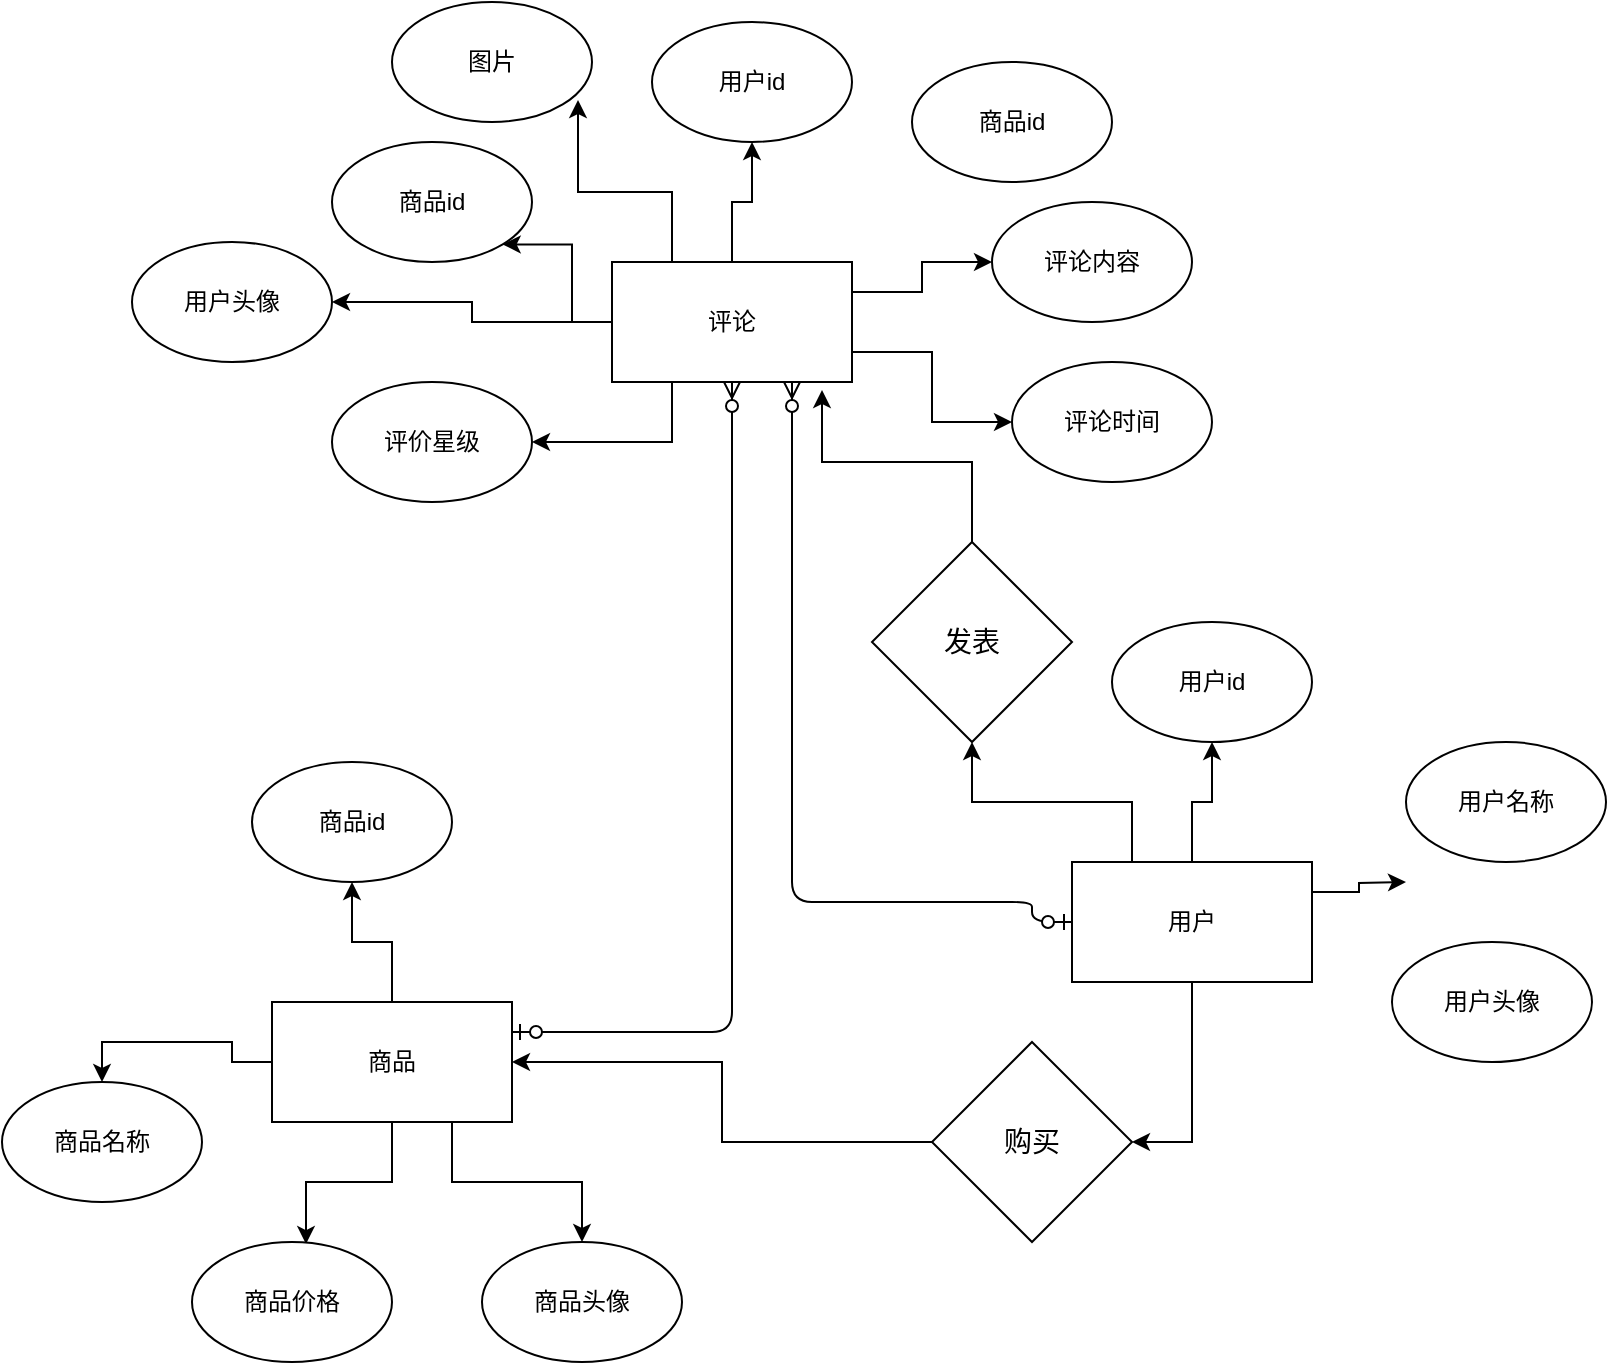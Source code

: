 <mxfile version="10.6.7" type="github"><diagram id="ki5PN8dsJEgZzoEvDbk7" name="ç¬¬ 1 é¡µ"><mxGraphModel dx="918" dy="599" grid="1" gridSize="10" guides="1" tooltips="1" connect="1" arrows="1" fold="1" page="1" pageScale="1" pageWidth="827" pageHeight="1169" math="0" shadow="0"><root><mxCell id="0"/><mxCell id="1" parent="0"/><mxCell id="0DmN0Nj1PdMddugerFKn-10" style="edgeStyle=orthogonalEdgeStyle;rounded=0;orthogonalLoop=1;jettySize=auto;html=1;exitX=0.5;exitY=0;exitDx=0;exitDy=0;" parent="1" source="0DmN0Nj1PdMddugerFKn-2" target="0DmN0Nj1PdMddugerFKn-9" edge="1"><mxGeometry relative="1" as="geometry"/></mxCell><mxCell id="0DmN0Nj1PdMddugerFKn-11" style="edgeStyle=orthogonalEdgeStyle;rounded=0;orthogonalLoop=1;jettySize=auto;html=1;exitX=0;exitY=0.5;exitDx=0;exitDy=0;entryX=1;entryY=1;entryDx=0;entryDy=0;" parent="1" source="0DmN0Nj1PdMddugerFKn-2" target="0DmN0Nj1PdMddugerFKn-6" edge="1"><mxGeometry relative="1" as="geometry"/></mxCell><mxCell id="0DmN0Nj1PdMddugerFKn-12" style="edgeStyle=orthogonalEdgeStyle;rounded=0;orthogonalLoop=1;jettySize=auto;html=1;exitX=0.25;exitY=1;exitDx=0;exitDy=0;entryX=1;entryY=0.5;entryDx=0;entryDy=0;" parent="1" source="0DmN0Nj1PdMddugerFKn-2" target="0DmN0Nj1PdMddugerFKn-5" edge="1"><mxGeometry relative="1" as="geometry"/></mxCell><mxCell id="0DmN0Nj1PdMddugerFKn-13" style="edgeStyle=orthogonalEdgeStyle;rounded=0;orthogonalLoop=1;jettySize=auto;html=1;exitX=1;exitY=0.75;exitDx=0;exitDy=0;entryX=0;entryY=0.5;entryDx=0;entryDy=0;" parent="1" source="0DmN0Nj1PdMddugerFKn-2" target="0DmN0Nj1PdMddugerFKn-3" edge="1"><mxGeometry relative="1" as="geometry"/></mxCell><mxCell id="0DmN0Nj1PdMddugerFKn-14" style="edgeStyle=orthogonalEdgeStyle;rounded=0;orthogonalLoop=1;jettySize=auto;html=1;exitX=1;exitY=0.25;exitDx=0;exitDy=0;entryX=0;entryY=0.5;entryDx=0;entryDy=0;" parent="1" source="0DmN0Nj1PdMddugerFKn-2" target="0DmN0Nj1PdMddugerFKn-4" edge="1"><mxGeometry relative="1" as="geometry"/></mxCell><mxCell id="0DmN0Nj1PdMddugerFKn-36" style="edgeStyle=orthogonalEdgeStyle;rounded=0;orthogonalLoop=1;jettySize=auto;html=1;exitX=0;exitY=0.5;exitDx=0;exitDy=0;entryX=1;entryY=0.5;entryDx=0;entryDy=0;" parent="1" source="0DmN0Nj1PdMddugerFKn-2" target="0DmN0Nj1PdMddugerFKn-35" edge="1"><mxGeometry relative="1" as="geometry"/></mxCell><mxCell id="0DmN0Nj1PdMddugerFKn-37" style="edgeStyle=orthogonalEdgeStyle;rounded=0;orthogonalLoop=1;jettySize=auto;html=1;exitX=0.25;exitY=0;exitDx=0;exitDy=0;entryX=0.93;entryY=0.817;entryDx=0;entryDy=0;entryPerimeter=0;" parent="1" source="0DmN0Nj1PdMddugerFKn-2" target="0DmN0Nj1PdMddugerFKn-34" edge="1"><mxGeometry relative="1" as="geometry"/></mxCell><mxCell id="0DmN0Nj1PdMddugerFKn-2" value="评论" style="rounded=0;whiteSpace=wrap;html=1;" parent="1" vertex="1"><mxGeometry x="330" y="140" width="120" height="60" as="geometry"/></mxCell><mxCell id="0DmN0Nj1PdMddugerFKn-3" value="评论时间" style="ellipse;whiteSpace=wrap;html=1;" parent="1" vertex="1"><mxGeometry x="530" y="190" width="100" height="60" as="geometry"/></mxCell><mxCell id="0DmN0Nj1PdMddugerFKn-4" value="评论内容" style="ellipse;whiteSpace=wrap;html=1;" parent="1" vertex="1"><mxGeometry x="520" y="110" width="100" height="60" as="geometry"/></mxCell><mxCell id="0DmN0Nj1PdMddugerFKn-5" value="&lt;font style=&quot;font-size: 12px&quot;&gt;评价星级&lt;/font&gt;" style="ellipse;whiteSpace=wrap;html=1;" parent="1" vertex="1"><mxGeometry x="190" y="200" width="100" height="60" as="geometry"/></mxCell><mxCell id="0DmN0Nj1PdMddugerFKn-6" value="商品id" style="ellipse;whiteSpace=wrap;html=1;" parent="1" vertex="1"><mxGeometry x="190" y="80" width="100" height="60" as="geometry"/></mxCell><mxCell id="0DmN0Nj1PdMddugerFKn-9" value="用户id" style="ellipse;whiteSpace=wrap;html=1;" parent="1" vertex="1"><mxGeometry x="350" y="20" width="100" height="60" as="geometry"/></mxCell><mxCell id="0DmN0Nj1PdMddugerFKn-17" style="edgeStyle=orthogonalEdgeStyle;rounded=0;orthogonalLoop=1;jettySize=auto;html=1;exitX=0.5;exitY=0;exitDx=0;exitDy=0;entryX=0.5;entryY=1;entryDx=0;entryDy=0;" parent="1" source="0DmN0Nj1PdMddugerFKn-15" target="0DmN0Nj1PdMddugerFKn-16" edge="1"><mxGeometry relative="1" as="geometry"/></mxCell><mxCell id="0DmN0Nj1PdMddugerFKn-20" style="edgeStyle=orthogonalEdgeStyle;rounded=0;orthogonalLoop=1;jettySize=auto;html=1;exitX=0;exitY=0.5;exitDx=0;exitDy=0;entryX=0.5;entryY=0;entryDx=0;entryDy=0;" parent="1" source="0DmN0Nj1PdMddugerFKn-15" target="0DmN0Nj1PdMddugerFKn-19" edge="1"><mxGeometry relative="1" as="geometry"/></mxCell><mxCell id="0DmN0Nj1PdMddugerFKn-22" style="edgeStyle=orthogonalEdgeStyle;rounded=0;orthogonalLoop=1;jettySize=auto;html=1;exitX=0.5;exitY=1;exitDx=0;exitDy=0;entryX=0.57;entryY=0.017;entryDx=0;entryDy=0;entryPerimeter=0;" parent="1" source="0DmN0Nj1PdMddugerFKn-15" target="0DmN0Nj1PdMddugerFKn-21" edge="1"><mxGeometry relative="1" as="geometry"/></mxCell><mxCell id="0DmN0Nj1PdMddugerFKn-24" style="edgeStyle=orthogonalEdgeStyle;rounded=0;orthogonalLoop=1;jettySize=auto;html=1;exitX=0.75;exitY=1;exitDx=0;exitDy=0;entryX=0.5;entryY=0;entryDx=0;entryDy=0;" parent="1" source="0DmN0Nj1PdMddugerFKn-15" target="0DmN0Nj1PdMddugerFKn-23" edge="1"><mxGeometry relative="1" as="geometry"/></mxCell><mxCell id="0DmN0Nj1PdMddugerFKn-15" value="商品" style="rounded=0;whiteSpace=wrap;html=1;" parent="1" vertex="1"><mxGeometry x="160" y="510" width="120" height="60" as="geometry"/></mxCell><mxCell id="0DmN0Nj1PdMddugerFKn-16" value="商品id" style="ellipse;whiteSpace=wrap;html=1;" parent="1" vertex="1"><mxGeometry x="150" y="390" width="100" height="60" as="geometry"/></mxCell><mxCell id="0DmN0Nj1PdMddugerFKn-19" value="商品名称" style="ellipse;whiteSpace=wrap;html=1;" parent="1" vertex="1"><mxGeometry x="25" y="550" width="100" height="60" as="geometry"/></mxCell><mxCell id="0DmN0Nj1PdMddugerFKn-21" value="商品价格" style="ellipse;whiteSpace=wrap;html=1;" parent="1" vertex="1"><mxGeometry x="120" y="630" width="100" height="60" as="geometry"/></mxCell><mxCell id="0DmN0Nj1PdMddugerFKn-23" value="商品头像" style="ellipse;whiteSpace=wrap;html=1;" parent="1" vertex="1"><mxGeometry x="265" y="630" width="100" height="60" as="geometry"/></mxCell><mxCell id="0DmN0Nj1PdMddugerFKn-28" style="edgeStyle=orthogonalEdgeStyle;rounded=0;orthogonalLoop=1;jettySize=auto;html=1;exitX=0.5;exitY=0;exitDx=0;exitDy=0;entryX=0.5;entryY=1;entryDx=0;entryDy=0;" parent="1" source="0DmN0Nj1PdMddugerFKn-25" target="0DmN0Nj1PdMddugerFKn-27" edge="1"><mxGeometry relative="1" as="geometry"/></mxCell><mxCell id="0DmN0Nj1PdMddugerFKn-30" style="edgeStyle=orthogonalEdgeStyle;rounded=0;orthogonalLoop=1;jettySize=auto;html=1;exitX=1;exitY=0.25;exitDx=0;exitDy=0;" parent="1" source="0DmN0Nj1PdMddugerFKn-25" edge="1"><mxGeometry relative="1" as="geometry"><mxPoint x="727" y="450" as="targetPoint"/></mxGeometry></mxCell><mxCell id="DWRlLl2zWPkpYWhoKBRB-5" style="edgeStyle=orthogonalEdgeStyle;rounded=0;orthogonalLoop=1;jettySize=auto;html=1;exitX=0.5;exitY=1;exitDx=0;exitDy=0;entryX=1;entryY=0.5;entryDx=0;entryDy=0;" parent="1" source="0DmN0Nj1PdMddugerFKn-25" target="DWRlLl2zWPkpYWhoKBRB-1" edge="1"><mxGeometry relative="1" as="geometry"/></mxCell><mxCell id="DWRlLl2zWPkpYWhoKBRB-7" style="edgeStyle=orthogonalEdgeStyle;rounded=0;orthogonalLoop=1;jettySize=auto;html=1;exitX=0.25;exitY=0;exitDx=0;exitDy=0;entryX=0.5;entryY=1;entryDx=0;entryDy=0;" parent="1" source="0DmN0Nj1PdMddugerFKn-25" target="DWRlLl2zWPkpYWhoKBRB-6" edge="1"><mxGeometry relative="1" as="geometry"/></mxCell><mxCell id="0DmN0Nj1PdMddugerFKn-25" value="用户" style="rounded=0;whiteSpace=wrap;html=1;" parent="1" vertex="1"><mxGeometry x="560" y="440" width="120" height="60" as="geometry"/></mxCell><mxCell id="0DmN0Nj1PdMddugerFKn-27" value="用户id" style="ellipse;whiteSpace=wrap;html=1;" parent="1" vertex="1"><mxGeometry x="580" y="320" width="100" height="60" as="geometry"/></mxCell><mxCell id="0DmN0Nj1PdMddugerFKn-29" value="用户名称" style="ellipse;whiteSpace=wrap;html=1;" parent="1" vertex="1"><mxGeometry x="727" y="380" width="100" height="60" as="geometry"/></mxCell><mxCell id="0DmN0Nj1PdMddugerFKn-31" value="用户头像" style="ellipse;whiteSpace=wrap;html=1;" parent="1" vertex="1"><mxGeometry x="720" y="480" width="100" height="60" as="geometry"/></mxCell><mxCell id="0DmN0Nj1PdMddugerFKn-33" value="商品id" style="ellipse;whiteSpace=wrap;html=1;" parent="1" vertex="1"><mxGeometry x="480" y="40" width="100" height="60" as="geometry"/></mxCell><mxCell id="0DmN0Nj1PdMddugerFKn-34" value="图片" style="ellipse;whiteSpace=wrap;html=1;" parent="1" vertex="1"><mxGeometry x="220" y="10" width="100" height="60" as="geometry"/></mxCell><mxCell id="0DmN0Nj1PdMddugerFKn-35" value="用户头像" style="ellipse;whiteSpace=wrap;html=1;" parent="1" vertex="1"><mxGeometry x="90" y="130" width="100" height="60" as="geometry"/></mxCell><mxCell id="0DmN0Nj1PdMddugerFKn-38" value="" style="edgeStyle=orthogonalEdgeStyle;fontSize=12;html=1;endArrow=ERzeroToMany;startArrow=ERzeroToOne;entryX=0.5;entryY=1;entryDx=0;entryDy=0;exitX=1;exitY=0.25;exitDx=0;exitDy=0;" parent="1" source="0DmN0Nj1PdMddugerFKn-15" target="0DmN0Nj1PdMddugerFKn-2" edge="1"><mxGeometry width="100" height="100" relative="1" as="geometry"><mxPoint x="280" y="460" as="sourcePoint"/><mxPoint x="450" y="330" as="targetPoint"/></mxGeometry></mxCell><mxCell id="0DmN0Nj1PdMddugerFKn-39" value="" style="edgeStyle=orthogonalEdgeStyle;fontSize=12;html=1;endArrow=ERzeroToMany;startArrow=ERzeroToOne;entryX=0.75;entryY=1;entryDx=0;entryDy=0;exitX=0;exitY=0.5;exitDx=0;exitDy=0;" parent="1" source="0DmN0Nj1PdMddugerFKn-25" target="0DmN0Nj1PdMddugerFKn-2" edge="1"><mxGeometry width="100" height="100" relative="1" as="geometry"><mxPoint x="290" y="470" as="sourcePoint"/><mxPoint x="400" y="210" as="targetPoint"/><Array as="points"><mxPoint x="540" y="470"/><mxPoint x="540" y="460"/><mxPoint x="420" y="460"/></Array></mxGeometry></mxCell><mxCell id="DWRlLl2zWPkpYWhoKBRB-9" style="edgeStyle=orthogonalEdgeStyle;rounded=0;orthogonalLoop=1;jettySize=auto;html=1;exitX=0;exitY=0.5;exitDx=0;exitDy=0;entryX=1;entryY=0.5;entryDx=0;entryDy=0;" parent="1" source="DWRlLl2zWPkpYWhoKBRB-1" target="0DmN0Nj1PdMddugerFKn-15" edge="1"><mxGeometry relative="1" as="geometry"/></mxCell><mxCell id="DWRlLl2zWPkpYWhoKBRB-1" value="购买" style="shape=rhombus;strokeWidth=1;fontSize=17;perimeter=rhombusPerimeter;whiteSpace=wrap;html=1;align=center;fontSize=14;" parent="1" vertex="1"><mxGeometry x="490" y="530" width="100" height="100" as="geometry"/></mxCell><mxCell id="DWRlLl2zWPkpYWhoKBRB-8" style="edgeStyle=orthogonalEdgeStyle;rounded=0;orthogonalLoop=1;jettySize=auto;html=1;exitX=0.5;exitY=0;exitDx=0;exitDy=0;entryX=0.875;entryY=1.067;entryDx=0;entryDy=0;entryPerimeter=0;" parent="1" source="DWRlLl2zWPkpYWhoKBRB-6" target="0DmN0Nj1PdMddugerFKn-2" edge="1"><mxGeometry relative="1" as="geometry"/></mxCell><mxCell id="DWRlLl2zWPkpYWhoKBRB-6" value="发表" style="shape=rhombus;strokeWidth=1;fontSize=17;perimeter=rhombusPerimeter;whiteSpace=wrap;html=1;align=center;fontSize=14;" parent="1" vertex="1"><mxGeometry x="460" y="280" width="100" height="100" as="geometry"/></mxCell></root></mxGraphModel></diagram><diagram id="t_YvHO0kg_kepFUFtoR6" name="ç¬¬ 2 é¡µ"><mxGraphModel dx="918" dy="599" grid="1" gridSize="10" guides="1" tooltips="1" connect="1" arrows="1" fold="1" page="1" pageScale="1" pageWidth="827" pageHeight="1169" math="0" shadow="0"><root><mxCell id="5LmmzkhRsuJCHuquBsUY-0"/><mxCell id="5LmmzkhRsuJCHuquBsUY-1" parent="5LmmzkhRsuJCHuquBsUY-0"/><mxCell id="mWyk6X7dAeRZ8mZwJizW-21" style="edgeStyle=orthogonalEdgeStyle;rounded=0;orthogonalLoop=1;jettySize=auto;html=1;exitX=1;exitY=0.25;exitDx=0;exitDy=0;entryX=0;entryY=1;entryDx=0;entryDy=0;" parent="5LmmzkhRsuJCHuquBsUY-1" source="5LmmzkhRsuJCHuquBsUY-2" target="5LmmzkhRsuJCHuquBsUY-4" edge="1"><mxGeometry relative="1" as="geometry"/></mxCell><mxCell id="mWyk6X7dAeRZ8mZwJizW-22" style="edgeStyle=orthogonalEdgeStyle;rounded=0;orthogonalLoop=1;jettySize=auto;html=1;exitX=0.5;exitY=0;exitDx=0;exitDy=0;entryX=0.5;entryY=1;entryDx=0;entryDy=0;" parent="5LmmzkhRsuJCHuquBsUY-1" source="5LmmzkhRsuJCHuquBsUY-2" target="mWyk6X7dAeRZ8mZwJizW-6" edge="1"><mxGeometry relative="1" as="geometry"/></mxCell><mxCell id="mWyk6X7dAeRZ8mZwJizW-23" style="edgeStyle=orthogonalEdgeStyle;rounded=0;orthogonalLoop=1;jettySize=auto;html=1;exitX=0;exitY=0.5;exitDx=0;exitDy=0;" parent="5LmmzkhRsuJCHuquBsUY-1" source="5LmmzkhRsuJCHuquBsUY-2" target="mWyk6X7dAeRZ8mZwJizW-7" edge="1"><mxGeometry relative="1" as="geometry"/></mxCell><mxCell id="mWyk6X7dAeRZ8mZwJizW-25" style="edgeStyle=orthogonalEdgeStyle;rounded=0;orthogonalLoop=1;jettySize=auto;html=1;exitX=0.5;exitY=1;exitDx=0;exitDy=0;entryX=0.5;entryY=0;entryDx=0;entryDy=0;" parent="5LmmzkhRsuJCHuquBsUY-1" source="5LmmzkhRsuJCHuquBsUY-2" target="mWyk6X7dAeRZ8mZwJizW-24" edge="1"><mxGeometry relative="1" as="geometry"/></mxCell><mxCell id="5LmmzkhRsuJCHuquBsUY-2" value="&lt;font style=&quot;font-size: 12px&quot;&gt;用户&lt;/font&gt;" style="strokeWidth=1;rounded=1;arcSize=10;whiteSpace=wrap;html=1;align=center;fontSize=14;" parent="5LmmzkhRsuJCHuquBsUY-1" vertex="1"><mxGeometry x="310" y="175" width="120" height="70" as="geometry"/></mxCell><mxCell id="5LmmzkhRsuJCHuquBsUY-4" value="&lt;font style=&quot;font-size: 12px&quot;&gt;id&lt;/font&gt;" style="ellipse;whiteSpace=wrap;html=1;strokeWidth=1;fontSize=14;" parent="5LmmzkhRsuJCHuquBsUY-1" vertex="1"><mxGeometry x="550" y="80" width="100" height="70" as="geometry"/></mxCell><mxCell id="mWyk6X7dAeRZ8mZwJizW-6" value="&lt;font style=&quot;font-size: 12px&quot;&gt;用户名&lt;/font&gt;" style="ellipse;whiteSpace=wrap;html=1;strokeWidth=1;fontSize=14;" parent="5LmmzkhRsuJCHuquBsUY-1" vertex="1"><mxGeometry x="330" y="40" width="100" height="70" as="geometry"/></mxCell><mxCell id="mWyk6X7dAeRZ8mZwJizW-7" value="&lt;font style=&quot;font-size: 12px&quot;&gt;手机号&lt;/font&gt;" style="ellipse;whiteSpace=wrap;html=1;strokeWidth=1;fontSize=14;" parent="5LmmzkhRsuJCHuquBsUY-1" vertex="1"><mxGeometry x="80" y="80" width="100" height="70" as="geometry"/></mxCell><mxCell id="mWyk6X7dAeRZ8mZwJizW-15" style="edgeStyle=orthogonalEdgeStyle;rounded=0;orthogonalLoop=1;jettySize=auto;html=1;exitX=0;exitY=0.5;exitDx=0;exitDy=0;" parent="5LmmzkhRsuJCHuquBsUY-1" source="mWyk6X7dAeRZ8mZwJizW-8" target="mWyk6X7dAeRZ8mZwJizW-14" edge="1"><mxGeometry relative="1" as="geometry"/></mxCell><mxCell id="mWyk6X7dAeRZ8mZwJizW-16" style="edgeStyle=orthogonalEdgeStyle;rounded=0;orthogonalLoop=1;jettySize=auto;html=1;exitX=0;exitY=0.75;exitDx=0;exitDy=0;entryX=0.99;entryY=0.371;entryDx=0;entryDy=0;entryPerimeter=0;" parent="5LmmzkhRsuJCHuquBsUY-1" source="mWyk6X7dAeRZ8mZwJizW-8" target="mWyk6X7dAeRZ8mZwJizW-13" edge="1"><mxGeometry relative="1" as="geometry"/></mxCell><mxCell id="mWyk6X7dAeRZ8mZwJizW-17" style="edgeStyle=orthogonalEdgeStyle;rounded=0;orthogonalLoop=1;jettySize=auto;html=1;exitX=0.25;exitY=1;exitDx=0;exitDy=0;" parent="5LmmzkhRsuJCHuquBsUY-1" source="mWyk6X7dAeRZ8mZwJizW-8" edge="1"><mxGeometry relative="1" as="geometry"><mxPoint x="340" y="564.5" as="targetPoint"/></mxGeometry></mxCell><mxCell id="mWyk6X7dAeRZ8mZwJizW-18" style="edgeStyle=orthogonalEdgeStyle;rounded=0;orthogonalLoop=1;jettySize=auto;html=1;exitX=0.75;exitY=1;exitDx=0;exitDy=0;" parent="5LmmzkhRsuJCHuquBsUY-1" source="mWyk6X7dAeRZ8mZwJizW-8" target="mWyk6X7dAeRZ8mZwJizW-11" edge="1"><mxGeometry relative="1" as="geometry"/></mxCell><mxCell id="mWyk6X7dAeRZ8mZwJizW-19" style="edgeStyle=orthogonalEdgeStyle;rounded=0;orthogonalLoop=1;jettySize=auto;html=1;exitX=1;exitY=0.5;exitDx=0;exitDy=0;" parent="5LmmzkhRsuJCHuquBsUY-1" source="mWyk6X7dAeRZ8mZwJizW-8" target="mWyk6X7dAeRZ8mZwJizW-10" edge="1"><mxGeometry relative="1" as="geometry"/></mxCell><mxCell id="mWyk6X7dAeRZ8mZwJizW-29" style="edgeStyle=orthogonalEdgeStyle;rounded=0;orthogonalLoop=1;jettySize=auto;html=1;exitX=1;exitY=0.25;exitDx=0;exitDy=0;entryX=0;entryY=0.5;entryDx=0;entryDy=0;" parent="5LmmzkhRsuJCHuquBsUY-1" source="mWyk6X7dAeRZ8mZwJizW-8" target="mWyk6X7dAeRZ8mZwJizW-9" edge="1"><mxGeometry relative="1" as="geometry"/></mxCell><mxCell id="mWyk6X7dAeRZ8mZwJizW-31" style="edgeStyle=orthogonalEdgeStyle;rounded=0;orthogonalLoop=1;jettySize=auto;html=1;exitX=0;exitY=0.25;exitDx=0;exitDy=0;entryX=1;entryY=0.5;entryDx=0;entryDy=0;" parent="5LmmzkhRsuJCHuquBsUY-1" source="mWyk6X7dAeRZ8mZwJizW-8" target="mWyk6X7dAeRZ8mZwJizW-30" edge="1"><mxGeometry relative="1" as="geometry"/></mxCell><mxCell id="mWyk6X7dAeRZ8mZwJizW-8" value="&lt;font style=&quot;font-size: 12px&quot;&gt;收货地址&lt;/font&gt;" style="strokeWidth=1;rounded=1;arcSize=10;whiteSpace=wrap;html=1;align=center;fontSize=14;" parent="5LmmzkhRsuJCHuquBsUY-1" vertex="1"><mxGeometry x="330" y="449.5" width="120" height="70" as="geometry"/></mxCell><mxCell id="mWyk6X7dAeRZ8mZwJizW-9" value="&lt;font style=&quot;font-size: 12px&quot;&gt;邮政编码&lt;/font&gt;" style="ellipse;whiteSpace=wrap;html=1;strokeWidth=1;fontSize=14;" parent="5LmmzkhRsuJCHuquBsUY-1" vertex="1"><mxGeometry x="540" y="409.5" width="100" height="70" as="geometry"/></mxCell><mxCell id="mWyk6X7dAeRZ8mZwJizW-10" value="&lt;font style=&quot;font-size: 12px&quot;&gt;省份&lt;/font&gt;" style="ellipse;whiteSpace=wrap;html=1;strokeWidth=1;fontSize=14;" parent="5LmmzkhRsuJCHuquBsUY-1" vertex="1"><mxGeometry x="550" y="529.5" width="100" height="70" as="geometry"/></mxCell><mxCell id="mWyk6X7dAeRZ8mZwJizW-11" value="&lt;font style=&quot;font-size: 12px&quot;&gt;城市&lt;/font&gt;" style="ellipse;whiteSpace=wrap;html=1;strokeWidth=1;fontSize=14;" parent="5LmmzkhRsuJCHuquBsUY-1" vertex="1"><mxGeometry x="430" y="559.5" width="100" height="70" as="geometry"/></mxCell><mxCell id="mWyk6X7dAeRZ8mZwJizW-12" value="&lt;font style=&quot;font-size: 12px&quot;&gt;详细地址&lt;/font&gt;" style="ellipse;whiteSpace=wrap;html=1;strokeWidth=1;fontSize=14;" parent="5LmmzkhRsuJCHuquBsUY-1" vertex="1"><mxGeometry x="280" y="564.5" width="100" height="70" as="geometry"/></mxCell><mxCell id="mWyk6X7dAeRZ8mZwJizW-13" value="&lt;font style=&quot;font-size: 11px&quot;&gt;固定电话&lt;/font&gt;" style="ellipse;whiteSpace=wrap;html=1;strokeWidth=1;fontSize=14;" parent="5LmmzkhRsuJCHuquBsUY-1" vertex="1"><mxGeometry x="130" y="539.5" width="100" height="70" as="geometry"/></mxCell><mxCell id="mWyk6X7dAeRZ8mZwJizW-14" value="&lt;font style=&quot;font-size: 11px&quot;&gt;收货人姓名&lt;/font&gt;" style="ellipse;whiteSpace=wrap;html=1;strokeWidth=1;fontSize=14;" parent="5LmmzkhRsuJCHuquBsUY-1" vertex="1"><mxGeometry x="80" y="439.5" width="100" height="70" as="geometry"/></mxCell><mxCell id="mWyk6X7dAeRZ8mZwJizW-27" style="edgeStyle=orthogonalEdgeStyle;rounded=0;orthogonalLoop=1;jettySize=auto;html=1;exitX=0.5;exitY=1;exitDx=0;exitDy=0;entryX=0.5;entryY=0;entryDx=0;entryDy=0;" parent="5LmmzkhRsuJCHuquBsUY-1" source="mWyk6X7dAeRZ8mZwJizW-24" target="mWyk6X7dAeRZ8mZwJizW-8" edge="1"><mxGeometry relative="1" as="geometry"/></mxCell><mxCell id="mWyk6X7dAeRZ8mZwJizW-24" value="&lt;font style=&quot;font-size: 11px&quot;&gt;添加&lt;/font&gt;" style="shape=rhombus;strokeWidth=1;fontSize=17;perimeter=rhombusPerimeter;whiteSpace=wrap;html=1;align=center;fontSize=14;" parent="5LmmzkhRsuJCHuquBsUY-1" vertex="1"><mxGeometry x="313" y="297.5" width="100" height="100" as="geometry"/></mxCell><mxCell id="mWyk6X7dAeRZ8mZwJizW-28" value="" style="fontSize=12;html=1;endArrow=ERzeroToMany;startArrow=ERmandOne;exitX=1.008;exitY=0.629;exitDx=0;exitDy=0;exitPerimeter=0;entryX=0.75;entryY=0;entryDx=0;entryDy=0;edgeStyle=orthogonalEdgeStyle;" parent="5LmmzkhRsuJCHuquBsUY-1" source="5LmmzkhRsuJCHuquBsUY-2" target="mWyk6X7dAeRZ8mZwJizW-8" edge="1"><mxGeometry width="100" height="100" relative="1" as="geometry"><mxPoint x="460" y="400" as="sourcePoint"/><mxPoint x="560" y="300" as="targetPoint"/></mxGeometry></mxCell><mxCell id="mWyk6X7dAeRZ8mZwJizW-30" value="&lt;font style=&quot;font-size: 12px&quot;&gt;用户id&lt;/font&gt;" style="ellipse;whiteSpace=wrap;html=1;strokeWidth=1;fontSize=14;" parent="5LmmzkhRsuJCHuquBsUY-1" vertex="1"><mxGeometry x="60" y="347.5" width="100" height="70" as="geometry"/></mxCell></root></mxGraphModel></diagram><diagram id="KT6W6j0dY2E4ytbY90dG" name="ç¬¬ 3 é¡µ"><mxGraphModel dx="918" dy="648" grid="1" gridSize="10" guides="1" tooltips="1" connect="1" arrows="1" fold="1" page="1" pageScale="1" pageWidth="827" pageHeight="1169" math="0" shadow="0"><root><mxCell id="q57hfEerk20kRcIcbQq8-0"/><mxCell id="q57hfEerk20kRcIcbQq8-1" parent="q57hfEerk20kRcIcbQq8-0"/><mxCell id="q57hfEerk20kRcIcbQq8-27" style="edgeStyle=orthogonalEdgeStyle;rounded=0;orthogonalLoop=1;jettySize=auto;html=1;exitX=0.5;exitY=1;exitDx=0;exitDy=0;" parent="q57hfEerk20kRcIcbQq8-1" source="q57hfEerk20kRcIcbQq8-2" target="q57hfEerk20kRcIcbQq8-26" edge="1"><mxGeometry relative="1" as="geometry"/></mxCell><mxCell id="q57hfEerk20kRcIcbQq8-2" value="运营" style="strokeWidth=2;rounded=1;arcSize=10;whiteSpace=wrap;html=1;align=center;fontSize=14;" parent="q57hfEerk20kRcIcbQq8-1" vertex="1"><mxGeometry x="285" y="70" width="110" height="80" as="geometry"/></mxCell><mxCell id="q57hfEerk20kRcIcbQq8-16" style="edgeStyle=orthogonalEdgeStyle;rounded=0;orthogonalLoop=1;jettySize=auto;html=1;exitX=0;exitY=0.25;exitDx=0;exitDy=0;" parent="q57hfEerk20kRcIcbQq8-1" source="q57hfEerk20kRcIcbQq8-3" target="q57hfEerk20kRcIcbQq8-14" edge="1"><mxGeometry relative="1" as="geometry"/></mxCell><mxCell id="q57hfEerk20kRcIcbQq8-17" style="edgeStyle=orthogonalEdgeStyle;rounded=0;orthogonalLoop=1;jettySize=auto;html=1;exitX=0;exitY=0.5;exitDx=0;exitDy=0;entryX=1;entryY=0.5;entryDx=0;entryDy=0;" parent="q57hfEerk20kRcIcbQq8-1" source="q57hfEerk20kRcIcbQq8-3" target="q57hfEerk20kRcIcbQq8-9" edge="1"><mxGeometry relative="1" as="geometry"/></mxCell><mxCell id="q57hfEerk20kRcIcbQq8-18" style="edgeStyle=orthogonalEdgeStyle;rounded=0;orthogonalLoop=1;jettySize=auto;html=1;exitX=0;exitY=0.75;exitDx=0;exitDy=0;entryX=1;entryY=0.5;entryDx=0;entryDy=0;" parent="q57hfEerk20kRcIcbQq8-1" source="q57hfEerk20kRcIcbQq8-3" target="q57hfEerk20kRcIcbQq8-8" edge="1"><mxGeometry relative="1" as="geometry"/></mxCell><mxCell id="q57hfEerk20kRcIcbQq8-30" style="edgeStyle=orthogonalEdgeStyle;rounded=0;orthogonalLoop=1;jettySize=auto;html=1;exitX=0.25;exitY=0;exitDx=0;exitDy=0;entryX=1;entryY=1;entryDx=0;entryDy=0;" parent="q57hfEerk20kRcIcbQq8-1" source="q57hfEerk20kRcIcbQq8-3" target="q57hfEerk20kRcIcbQq8-4" edge="1"><mxGeometry relative="1" as="geometry"/></mxCell><mxCell id="q57hfEerk20kRcIcbQq8-31" style="edgeStyle=orthogonalEdgeStyle;rounded=0;orthogonalLoop=1;jettySize=auto;html=1;exitX=0.75;exitY=0;exitDx=0;exitDy=0;entryX=0;entryY=0.5;entryDx=0;entryDy=0;" parent="q57hfEerk20kRcIcbQq8-1" source="q57hfEerk20kRcIcbQq8-3" target="q57hfEerk20kRcIcbQq8-5" edge="1"><mxGeometry relative="1" as="geometry"><Array as="points"><mxPoint x="410" y="390"/><mxPoint x="410" y="290"/><mxPoint x="530" y="290"/></Array></mxGeometry></mxCell><mxCell id="q57hfEerk20kRcIcbQq8-32" style="edgeStyle=orthogonalEdgeStyle;rounded=0;orthogonalLoop=1;jettySize=auto;html=1;exitX=1;exitY=0.25;exitDx=0;exitDy=0;entryX=0;entryY=0.5;entryDx=0;entryDy=0;" parent="q57hfEerk20kRcIcbQq8-1" source="q57hfEerk20kRcIcbQq8-3" target="q57hfEerk20kRcIcbQq8-6" edge="1"><mxGeometry relative="1" as="geometry"/></mxCell><mxCell id="q57hfEerk20kRcIcbQq8-33" style="edgeStyle=orthogonalEdgeStyle;rounded=0;orthogonalLoop=1;jettySize=auto;html=1;exitX=1;exitY=0.5;exitDx=0;exitDy=0;" parent="q57hfEerk20kRcIcbQq8-1" source="q57hfEerk20kRcIcbQq8-3" target="q57hfEerk20kRcIcbQq8-7" edge="1"><mxGeometry relative="1" as="geometry"/></mxCell><mxCell id="q57hfEerk20kRcIcbQq8-34" style="edgeStyle=orthogonalEdgeStyle;rounded=0;orthogonalLoop=1;jettySize=auto;html=1;exitX=1;exitY=0.75;exitDx=0;exitDy=0;entryX=0;entryY=0.5;entryDx=0;entryDy=0;" parent="q57hfEerk20kRcIcbQq8-1" source="q57hfEerk20kRcIcbQq8-3" target="q57hfEerk20kRcIcbQq8-15" edge="1"><mxGeometry relative="1" as="geometry"/></mxCell><mxCell id="R35eeTmV1NVuDmdWitgU-6" style="edgeStyle=orthogonalEdgeStyle;rounded=0;orthogonalLoop=1;jettySize=auto;html=1;exitX=0.75;exitY=1;exitDx=0;exitDy=0;entryX=0;entryY=0.5;entryDx=0;entryDy=0;" parent="q57hfEerk20kRcIcbQq8-1" source="q57hfEerk20kRcIcbQq8-3" target="R35eeTmV1NVuDmdWitgU-5" edge="1"><mxGeometry relative="1" as="geometry"><Array as="points"><mxPoint x="460" y="470"/><mxPoint x="460" y="660"/></Array></mxGeometry></mxCell><mxCell id="q57hfEerk20kRcIcbQq8-3" value="活动" style="strokeWidth=2;rounded=1;arcSize=10;whiteSpace=wrap;html=1;align=center;fontSize=14;" parent="q57hfEerk20kRcIcbQq8-1" vertex="1"><mxGeometry x="293" y="390" width="110" height="80" as="geometry"/></mxCell><mxCell id="q57hfEerk20kRcIcbQq8-4" value="活动标题" style="ellipse;shape=doubleEllipse;margin=10;strokeWidth=2;fontSize=14;whiteSpace=wrap;html=1;align=center;" parent="q57hfEerk20kRcIcbQq8-1" vertex="1"><mxGeometry x="60" y="220" width="100" height="80" as="geometry"/></mxCell><mxCell id="q57hfEerk20kRcIcbQq8-5" value="活动连接" style="ellipse;shape=doubleEllipse;margin=10;strokeWidth=2;fontSize=14;whiteSpace=wrap;html=1;align=center;" parent="q57hfEerk20kRcIcbQq8-1" vertex="1"><mxGeometry x="530" y="240" width="100" height="80" as="geometry"/></mxCell><mxCell id="q57hfEerk20kRcIcbQq8-6" value="活动id" style="ellipse;shape=doubleEllipse;margin=10;strokeWidth=2;fontSize=14;whiteSpace=wrap;html=1;align=center;" parent="q57hfEerk20kRcIcbQq8-1" vertex="1"><mxGeometry x="540" y="330" width="100" height="80" as="geometry"/></mxCell><mxCell id="q57hfEerk20kRcIcbQq8-7" value="运营管理id" style="ellipse;shape=doubleEllipse;margin=10;strokeWidth=2;fontSize=14;whiteSpace=wrap;html=1;align=center;" parent="q57hfEerk20kRcIcbQq8-1" vertex="1"><mxGeometry x="530" y="420" width="100" height="80" as="geometry"/></mxCell><mxCell id="q57hfEerk20kRcIcbQq8-8" value="商品id" style="ellipse;shape=doubleEllipse;margin=10;strokeWidth=2;fontSize=14;whiteSpace=wrap;html=1;align=center;" parent="q57hfEerk20kRcIcbQq8-1" vertex="1"><mxGeometry x="100" y="560" width="100" height="80" as="geometry"/></mxCell><mxCell id="q57hfEerk20kRcIcbQq8-9" value="商品名称" style="ellipse;shape=doubleEllipse;margin=10;strokeWidth=2;fontSize=14;whiteSpace=wrap;html=1;align=center;" parent="q57hfEerk20kRcIcbQq8-1" vertex="1"><mxGeometry x="50" y="450" width="100" height="80" as="geometry"/></mxCell><mxCell id="q57hfEerk20kRcIcbQq8-24" style="edgeStyle=orthogonalEdgeStyle;rounded=0;orthogonalLoop=1;jettySize=auto;html=1;exitX=0;exitY=0.5;exitDx=0;exitDy=0;entryX=0.991;entryY=0.363;entryDx=0;entryDy=0;entryPerimeter=0;" parent="q57hfEerk20kRcIcbQq8-1" source="q57hfEerk20kRcIcbQq8-11" target="q57hfEerk20kRcIcbQq8-2" edge="1"><mxGeometry relative="1" as="geometry"/></mxCell><mxCell id="q57hfEerk20kRcIcbQq8-11" value="运营管理id" style="ellipse;shape=doubleEllipse;margin=10;strokeWidth=2;fontSize=14;whiteSpace=wrap;html=1;align=center;" parent="q57hfEerk20kRcIcbQq8-1" vertex="1"><mxGeometry x="460" y="30" width="100" height="80" as="geometry"/></mxCell><mxCell id="q57hfEerk20kRcIcbQq8-25" style="edgeStyle=orthogonalEdgeStyle;rounded=0;orthogonalLoop=1;jettySize=auto;html=1;exitX=1;exitY=0.5;exitDx=0;exitDy=0;entryX=0;entryY=0.5;entryDx=0;entryDy=0;" parent="q57hfEerk20kRcIcbQq8-1" source="q57hfEerk20kRcIcbQq8-12" target="q57hfEerk20kRcIcbQq8-2" edge="1"><mxGeometry relative="1" as="geometry"/></mxCell><mxCell id="q57hfEerk20kRcIcbQq8-12" value="运营姓名" style="ellipse;shape=doubleEllipse;margin=10;strokeWidth=2;fontSize=14;whiteSpace=wrap;html=1;align=center;" parent="q57hfEerk20kRcIcbQq8-1" vertex="1"><mxGeometry x="135" y="40" width="100" height="80" as="geometry"/></mxCell><mxCell id="q57hfEerk20kRcIcbQq8-14" value="开始时间" style="ellipse;shape=doubleEllipse;margin=10;strokeWidth=2;fontSize=14;whiteSpace=wrap;html=1;align=center;" parent="q57hfEerk20kRcIcbQq8-1" vertex="1"><mxGeometry x="70" y="360" width="100" height="80" as="geometry"/></mxCell><mxCell id="q57hfEerk20kRcIcbQq8-15" value="结束时间" style="ellipse;shape=doubleEllipse;margin=10;strokeWidth=2;fontSize=14;whiteSpace=wrap;html=1;align=center;" parent="q57hfEerk20kRcIcbQq8-1" vertex="1"><mxGeometry x="540" y="530" width="100" height="80" as="geometry"/></mxCell><mxCell id="q57hfEerk20kRcIcbQq8-28" style="edgeStyle=orthogonalEdgeStyle;rounded=0;orthogonalLoop=1;jettySize=auto;html=1;exitX=0.5;exitY=1;exitDx=0;exitDy=0;entryX=0.436;entryY=-0.037;entryDx=0;entryDy=0;entryPerimeter=0;" parent="q57hfEerk20kRcIcbQq8-1" source="q57hfEerk20kRcIcbQq8-26" target="q57hfEerk20kRcIcbQq8-3" edge="1"><mxGeometry relative="1" as="geometry"/></mxCell><mxCell id="q57hfEerk20kRcIcbQq8-26" value="发布" style="shape=rhombus;strokeWidth=2;fontSize=17;perimeter=rhombusPerimeter;whiteSpace=wrap;html=1;align=center;fontSize=14;" parent="q57hfEerk20kRcIcbQq8-1" vertex="1"><mxGeometry x="290" y="230" width="100" height="100" as="geometry"/></mxCell><mxCell id="R35eeTmV1NVuDmdWitgU-8" style="edgeStyle=none;rounded=0;orthogonalLoop=1;jettySize=auto;html=1;exitX=0;exitY=0.25;exitDx=0;exitDy=0;entryX=1;entryY=0.5;entryDx=0;entryDy=0;" parent="q57hfEerk20kRcIcbQq8-1" source="q57hfEerk20kRcIcbQq8-35" target="R35eeTmV1NVuDmdWitgU-0" edge="1"><mxGeometry relative="1" as="geometry"/></mxCell><mxCell id="R35eeTmV1NVuDmdWitgU-9" style="edgeStyle=none;rounded=0;orthogonalLoop=1;jettySize=auto;html=1;exitX=0;exitY=0.5;exitDx=0;exitDy=0;entryX=1.02;entryY=0.375;entryDx=0;entryDy=0;entryPerimeter=0;" parent="q57hfEerk20kRcIcbQq8-1" source="q57hfEerk20kRcIcbQq8-35" target="R35eeTmV1NVuDmdWitgU-1" edge="1"><mxGeometry relative="1" as="geometry"/></mxCell><mxCell id="R35eeTmV1NVuDmdWitgU-10" style="edgeStyle=none;rounded=0;orthogonalLoop=1;jettySize=auto;html=1;exitX=0.25;exitY=1;exitDx=0;exitDy=0;entryX=1;entryY=0;entryDx=0;entryDy=0;" parent="q57hfEerk20kRcIcbQq8-1" source="q57hfEerk20kRcIcbQq8-35" target="R35eeTmV1NVuDmdWitgU-2" edge="1"><mxGeometry relative="1" as="geometry"/></mxCell><mxCell id="R35eeTmV1NVuDmdWitgU-11" style="edgeStyle=none;rounded=0;orthogonalLoop=1;jettySize=auto;html=1;exitX=0.5;exitY=1;exitDx=0;exitDy=0;" parent="q57hfEerk20kRcIcbQq8-1" source="q57hfEerk20kRcIcbQq8-35" target="R35eeTmV1NVuDmdWitgU-3" edge="1"><mxGeometry relative="1" as="geometry"/></mxCell><mxCell id="R35eeTmV1NVuDmdWitgU-12" style="edgeStyle=none;rounded=0;orthogonalLoop=1;jettySize=auto;html=1;exitX=1;exitY=0.5;exitDx=0;exitDy=0;" parent="q57hfEerk20kRcIcbQq8-1" source="q57hfEerk20kRcIcbQq8-35" target="R35eeTmV1NVuDmdWitgU-4" edge="1"><mxGeometry relative="1" as="geometry"/></mxCell><mxCell id="R35eeTmV1NVuDmdWitgU-14" style="edgeStyle=none;rounded=0;orthogonalLoop=1;jettySize=auto;html=1;exitX=1;exitY=0.25;exitDx=0;exitDy=0;entryX=0;entryY=0.5;entryDx=0;entryDy=0;" parent="q57hfEerk20kRcIcbQq8-1" source="q57hfEerk20kRcIcbQq8-35" target="R35eeTmV1NVuDmdWitgU-13" edge="1"><mxGeometry relative="1" as="geometry"/></mxCell><mxCell id="q57hfEerk20kRcIcbQq8-35" value="商品" style="strokeWidth=2;rounded=1;arcSize=10;whiteSpace=wrap;html=1;align=center;fontSize=14;" parent="q57hfEerk20kRcIcbQq8-1" vertex="1"><mxGeometry x="290" y="750" width="110" height="80" as="geometry"/></mxCell><mxCell id="R35eeTmV1NVuDmdWitgU-0" value="商品id" style="ellipse;shape=doubleEllipse;margin=10;strokeWidth=2;fontSize=14;whiteSpace=wrap;html=1;align=center;" parent="q57hfEerk20kRcIcbQq8-1" vertex="1"><mxGeometry x="80" y="710" width="100" height="80" as="geometry"/></mxCell><mxCell id="R35eeTmV1NVuDmdWitgU-1" value="商品名称" style="ellipse;shape=doubleEllipse;margin=10;strokeWidth=2;fontSize=14;whiteSpace=wrap;html=1;align=center;" parent="q57hfEerk20kRcIcbQq8-1" vertex="1"><mxGeometry x="70" y="820" width="100" height="80" as="geometry"/></mxCell><mxCell id="R35eeTmV1NVuDmdWitgU-2" value="商品图片" style="ellipse;shape=doubleEllipse;margin=10;strokeWidth=2;fontSize=14;whiteSpace=wrap;html=1;align=center;" parent="q57hfEerk20kRcIcbQq8-1" vertex="1"><mxGeometry x="170" y="880" width="100" height="80" as="geometry"/></mxCell><mxCell id="R35eeTmV1NVuDmdWitgU-3" value="商品价格" style="ellipse;shape=doubleEllipse;margin=10;strokeWidth=2;fontSize=14;whiteSpace=wrap;html=1;align=center;" parent="q57hfEerk20kRcIcbQq8-1" vertex="1"><mxGeometry x="310" y="890" width="100" height="80" as="geometry"/></mxCell><mxCell id="R35eeTmV1NVuDmdWitgU-4" value="商品价格" style="ellipse;shape=doubleEllipse;margin=10;strokeWidth=2;fontSize=14;whiteSpace=wrap;html=1;align=center;" parent="q57hfEerk20kRcIcbQq8-1" vertex="1"><mxGeometry x="490" y="890" width="100" height="80" as="geometry"/></mxCell><mxCell id="R35eeTmV1NVuDmdWitgU-5" value="生效策略" style="ellipse;shape=doubleEllipse;margin=10;strokeWidth=2;fontSize=14;whiteSpace=wrap;html=1;align=center;" parent="q57hfEerk20kRcIcbQq8-1" vertex="1"><mxGeometry x="570" y="620" width="100" height="80" as="geometry"/></mxCell><mxCell id="R35eeTmV1NVuDmdWitgU-7" value="" style="fontSize=12;html=1;endArrow=ERoneToMany;exitX=0.5;exitY=1;exitDx=0;exitDy=0;entryX=0.5;entryY=0;entryDx=0;entryDy=0;" parent="q57hfEerk20kRcIcbQq8-1" source="q57hfEerk20kRcIcbQq8-3" target="q57hfEerk20kRcIcbQq8-35" edge="1"><mxGeometry width="100" height="100" relative="1" as="geometry"><mxPoint x="320" y="690" as="sourcePoint"/><mxPoint x="420" y="590" as="targetPoint"/></mxGeometry></mxCell><mxCell id="R35eeTmV1NVuDmdWitgU-13" value="商品副标题" style="ellipse;shape=doubleEllipse;margin=10;strokeWidth=2;fontSize=14;whiteSpace=wrap;html=1;align=center;" parent="q57hfEerk20kRcIcbQq8-1" vertex="1"><mxGeometry x="510" y="750" width="100" height="80" as="geometry"/></mxCell></root></mxGraphModel></diagram></mxfile>
